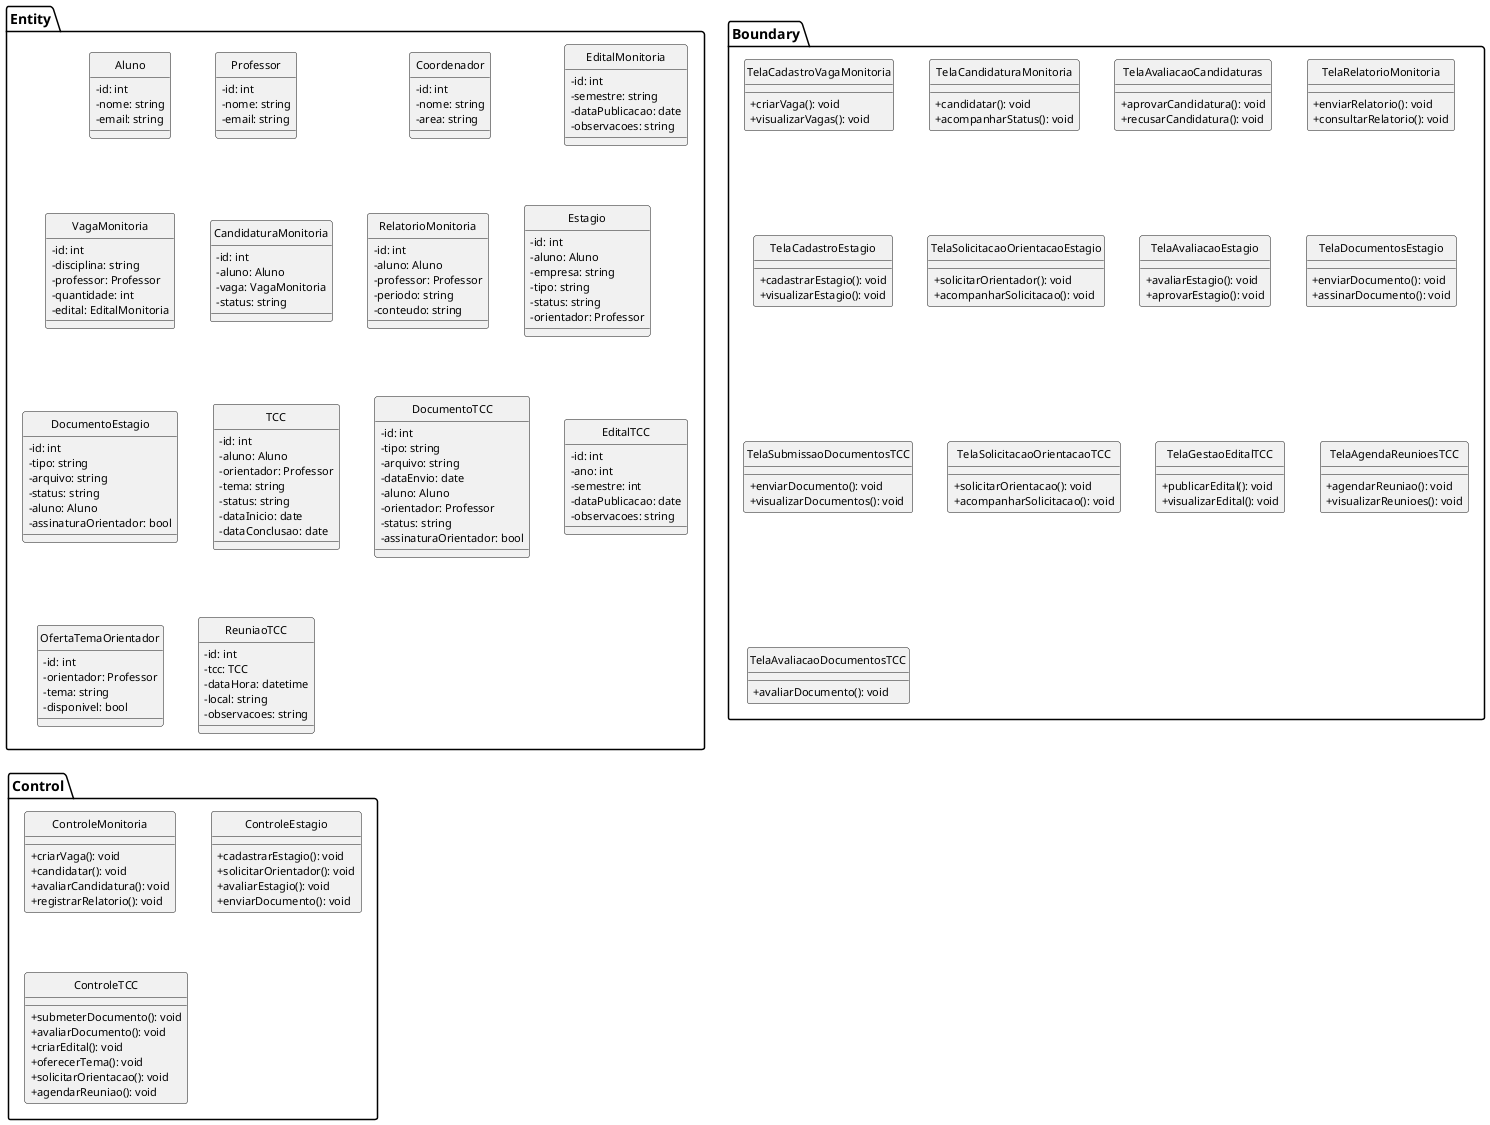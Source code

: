 @startuml
skinparam classAttributeIconSize 0
skinparam classFontSize 12
skinparam classAttributeFontSize 11
skinparam classMethodFontSize 11
hide circle

'======================
'     ENTIDADES COMUNS
'======================

package "Entity" {
  class Aluno {
    - id: int
    - nome: string
    - email: string
  }

  class Professor {
    - id: int
    - nome: string
    - email: string
  }

  class Coordenador {
    - id: int
    - nome: string
    - area: string
  }

  ' MONITORIA
  class EditalMonitoria {
    - id: int
    - semestre: string
    - dataPublicacao: date
    - observacoes: string
  }

  class VagaMonitoria {
    - id: int
    - disciplina: string
    - professor: Professor
    - quantidade: int
    - edital: EditalMonitoria
  }

  class CandidaturaMonitoria {
    - id: int
    - aluno: Aluno
    - vaga: VagaMonitoria
    - status: string
  }

  class RelatorioMonitoria {
    - id: int
    - aluno: Aluno
    - professor: Professor
    - periodo: string
    - conteudo: string
  }

  ' ESTÁGIO
  class Estagio {
    - id: int
    - aluno: Aluno
    - empresa: string
    - tipo: string
    - status: string
    - orientador: Professor
  }

  class DocumentoEstagio {
    - id: int
    - tipo: string
    - arquivo: string
    - status: string
    - aluno: Aluno
    - assinaturaOrientador: bool
  }

  ' TCC
  class TCC {
    - id: int
    - aluno: Aluno
    - orientador: Professor
    - tema: string
    - status: string
    - dataInicio: date
    - dataConclusao: date
  }

  class DocumentoTCC {
    - id: int
    - tipo: string
    - arquivo: string
    - dataEnvio: date
    - aluno: Aluno
    - orientador: Professor
    - status: string
    - assinaturaOrientador: bool
  }

  class EditalTCC {
    - id: int
    - ano: int
    - semestre: int
    - dataPublicacao: date
    - observacoes: string
  }

  class OfertaTemaOrientador {
    - id: int
    - orientador: Professor
    - tema: string
    - disponivel: bool
  }

  class ReuniaoTCC {
    - id: int
    - tcc: TCC
    - dataHora: datetime
    - local: string
    - observacoes: string
  }
}

'======================
'     FRONTIER (BOUNDARY)
'======================

package "Boundary" {
  ' MONITORIA
  class TelaCadastroVagaMonitoria {
    + criarVaga(): void
    + visualizarVagas(): void
  }

  class TelaCandidaturaMonitoria {
    + candidatar(): void
    + acompanharStatus(): void
  }

  class TelaAvaliacaoCandidaturas {
    + aprovarCandidatura(): void
    + recusarCandidatura(): void
  }

  class TelaRelatorioMonitoria {
    + enviarRelatorio(): void
    + consultarRelatorio(): void
  }

  ' ESTÁGIO
  class TelaCadastroEstagio {
    + cadastrarEstagio(): void
    + visualizarEstagio(): void
  }

  class TelaSolicitacaoOrientacaoEstagio {
    + solicitarOrientador(): void
    + acompanharSolicitacao(): void
  }

  class TelaAvaliacaoEstagio {
    + avaliarEstagio(): void
    + aprovarEstagio(): void
  }

  class TelaDocumentosEstagio {
    + enviarDocumento(): void
    + assinarDocumento(): void
  }

  ' TCC
  class TelaSubmissaoDocumentosTCC {
    + enviarDocumento(): void
    + visualizarDocumentos(): void
  }

  class TelaSolicitacaoOrientacaoTCC {
    + solicitarOrientacao(): void
    + acompanharSolicitacao(): void
  }

  class TelaGestaoEditalTCC {
    + publicarEdital(): void
    + visualizarEdital(): void
  }

  class TelaAgendaReunioesTCC {
    + agendarReuniao(): void
    + visualizarReunioes(): void
  }

  class TelaAvaliacaoDocumentosTCC {
    + avaliarDocumento(): void
  }
}

'======================
'     CONTROLADORES
'======================

package "Control" {
  class ControleMonitoria {
    + criarVaga(): void
    + candidatar(): void
    + avaliarCandidatura(): void
    + registrarRelatorio(): void
  }

  class ControleEstagio {
    + cadastrarEstagio(): void
    + solicitarOrientador(): void
    + avaliarEstagio(): void
    + enviarDocumento(): void
  }

  class ControleTCC {
    + submeterDocumento(): void
    + avaliarDocumento(): void
    + criarEdital(): void
    + oferecerTema(): void
    + solicitarOrientacao(): void
    + agendarReuniao(): void
  }
}

@enduml

